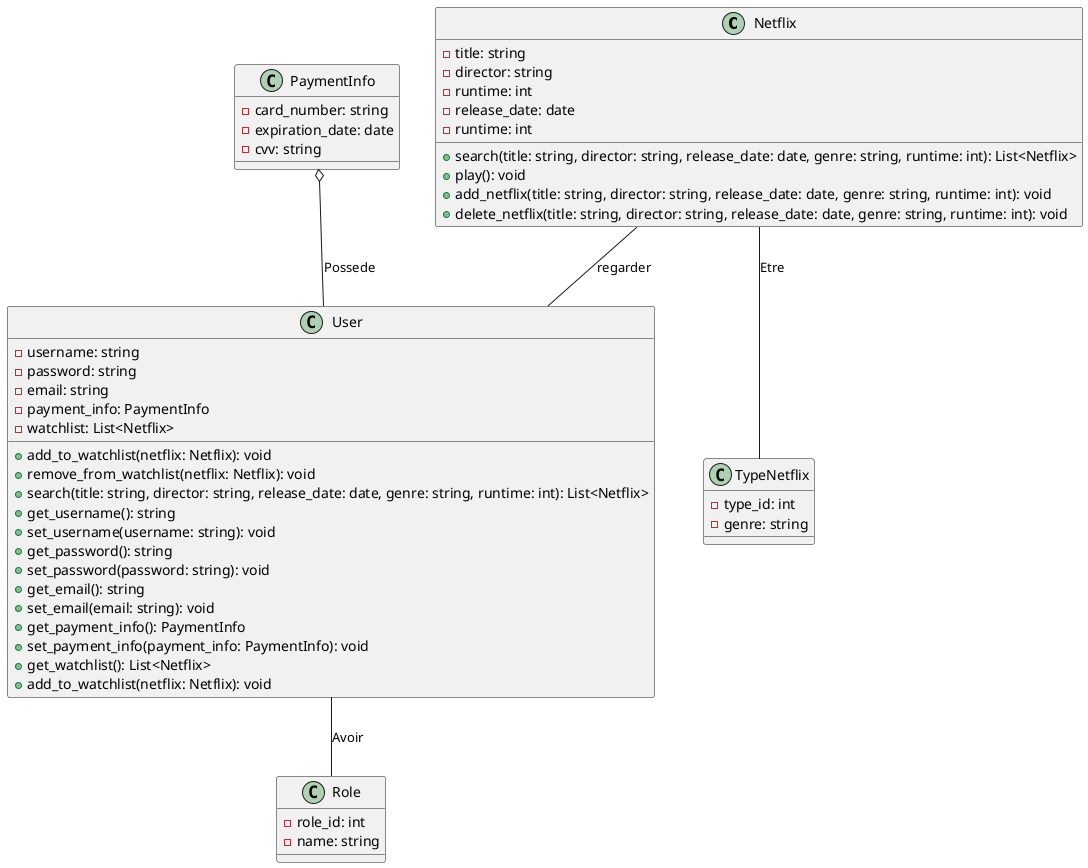 @startuml
class Netflix {
- title: string
- director: string
- runtime: int
- release_date: date
- runtime: int
+ search(title: string, director: string, release_date: date, genre: string, runtime: int): List<Netflix>
+ play(): void
+ add_netflix(title: string, director: string, release_date: date, genre: string, runtime: int): void
+ delete_netflix(title: string, director: string, release_date: date, genre: string, runtime: int): void
}


class User{
- username: string
- password: string
- email: string
- payment_info: PaymentInfo
- watchlist: List<Netflix>
+ add_to_watchlist(netflix: Netflix): void
+ remove_from_watchlist(netflix: Netflix): void
+ search(title: string, director: string, release_date: date, genre: string, runtime: int): List<Netflix>
+ get_username(): string
+ set_username(username: string): void
+ get_password(): string
+ set_password(password: string): void
+ get_email(): string
+ set_email(email: string): void
+ get_payment_info(): PaymentInfo
+ set_payment_info(payment_info: PaymentInfo): void
+ get_watchlist(): List<Netflix>
+ add_to_watchlist(netflix: Netflix): void
}

class TypeNetflix{
- type_id: int
- genre: string
}


Class Role{
- role_id: int
- name: string

}

class   PaymentInfo {
- card_number: string
- expiration_date: date
- cvv: string
}

Netflix -d- TypeNetflix : Etre
User -u-o PaymentInfo : Possede
User -d- Role : Avoir
Netflix -d- User : regarder
@enduml